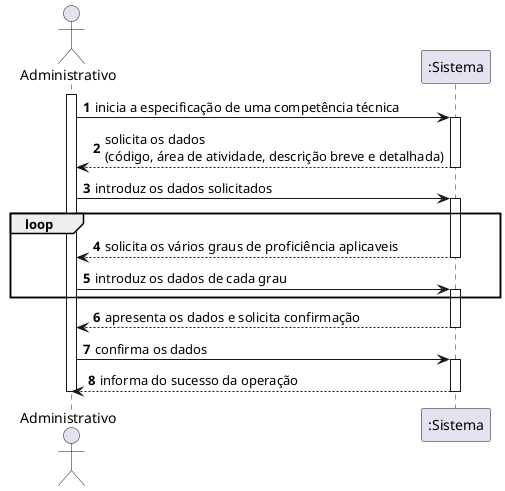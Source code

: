 @startuml
autonumber
actor "Administrativo" as ADM

activate ADM
ADM -> ":Sistema" : inicia a especificação de uma competência técnica
activate ":Sistema"
":Sistema" --> ADM : solicita os dados \n(código, área de atividade, descrição breve e detalhada)
deactivate ":Sistema"

ADM -> ":Sistema" : introduz os dados solicitados
activate ":Sistema"

loop
":Sistema" --> ADM : solicita os vários graus de proficiência aplicaveis
deactivate ":Sistema"

ADM -> ":Sistema" : introduz os dados de cada grau
activate ":Sistema"
end loop


":Sistema" --> ADM : apresenta os dados e solicita confirmação
deactivate ":Sistema"

ADM -> ":Sistema" : confirma os dados
activate ":Sistema"
":Sistema" --> ADM : informa do sucesso da operação
deactivate ":Sistema"

deactivate ADM

@enduml
